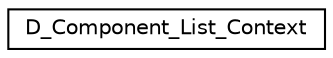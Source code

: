 digraph "Graphical Class Hierarchy"
{
 // LATEX_PDF_SIZE
  edge [fontname="Helvetica",fontsize="10",labelfontname="Helvetica",labelfontsize="10"];
  node [fontname="Helvetica",fontsize="10",shape=record];
  rankdir="LR";
  Node0 [label="D_Component_List_Context",height=0.2,width=0.4,color="black", fillcolor="white", style="filled",URL="$class_d___component___list___context.html",tooltip=" "];
}
